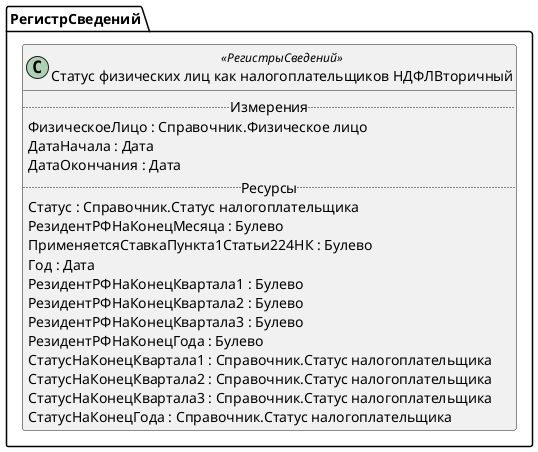﻿@startuml СтатусФизическихЛицКакНалогоплательщиковНДФЛВторичный
'!include templates.wsd
'..\include templates.wsd
class РегистрСведений.СтатусФизическихЛицКакНалогоплательщиковНДФЛВторичный as "Статус физических лиц как налогоплательщиков НДФЛВторичный" <<РегистрыСведений>>
{
..Измерения..
ФизическоеЛицо : Справочник.Физическое лицо
ДатаНачала : Дата
ДатаОкончания : Дата
..Ресурсы..
Статус : Справочник.Статус налогоплательщика
РезидентРФНаКонецМесяца : Булево
ПрименяетсяСтавкаПункта1Статьи224НК : Булево
Год : Дата
РезидентРФНаКонецКвартала1 : Булево
РезидентРФНаКонецКвартала2 : Булево
РезидентРФНаКонецКвартала3 : Булево
РезидентРФНаКонецГода : Булево
СтатусНаКонецКвартала1 : Справочник.Статус налогоплательщика
СтатусНаКонецКвартала2 : Справочник.Статус налогоплательщика
СтатусНаКонецКвартала3 : Справочник.Статус налогоплательщика
СтатусНаКонецГода : Справочник.Статус налогоплательщика
}
@enduml

